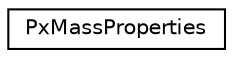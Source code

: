 digraph "Graphical Class Hierarchy"
{
  edge [fontname="Helvetica",fontsize="10",labelfontname="Helvetica",labelfontsize="10"];
  node [fontname="Helvetica",fontsize="10",shape=record];
  rankdir="LR";
  Node0 [label="PxMassProperties",height=0.2,width=0.4,color="black", fillcolor="white", style="filled",URL="$classPxMassProperties.html",tooltip="Utility class to compute and manipulate mass and inertia tensor properties. "];
}
